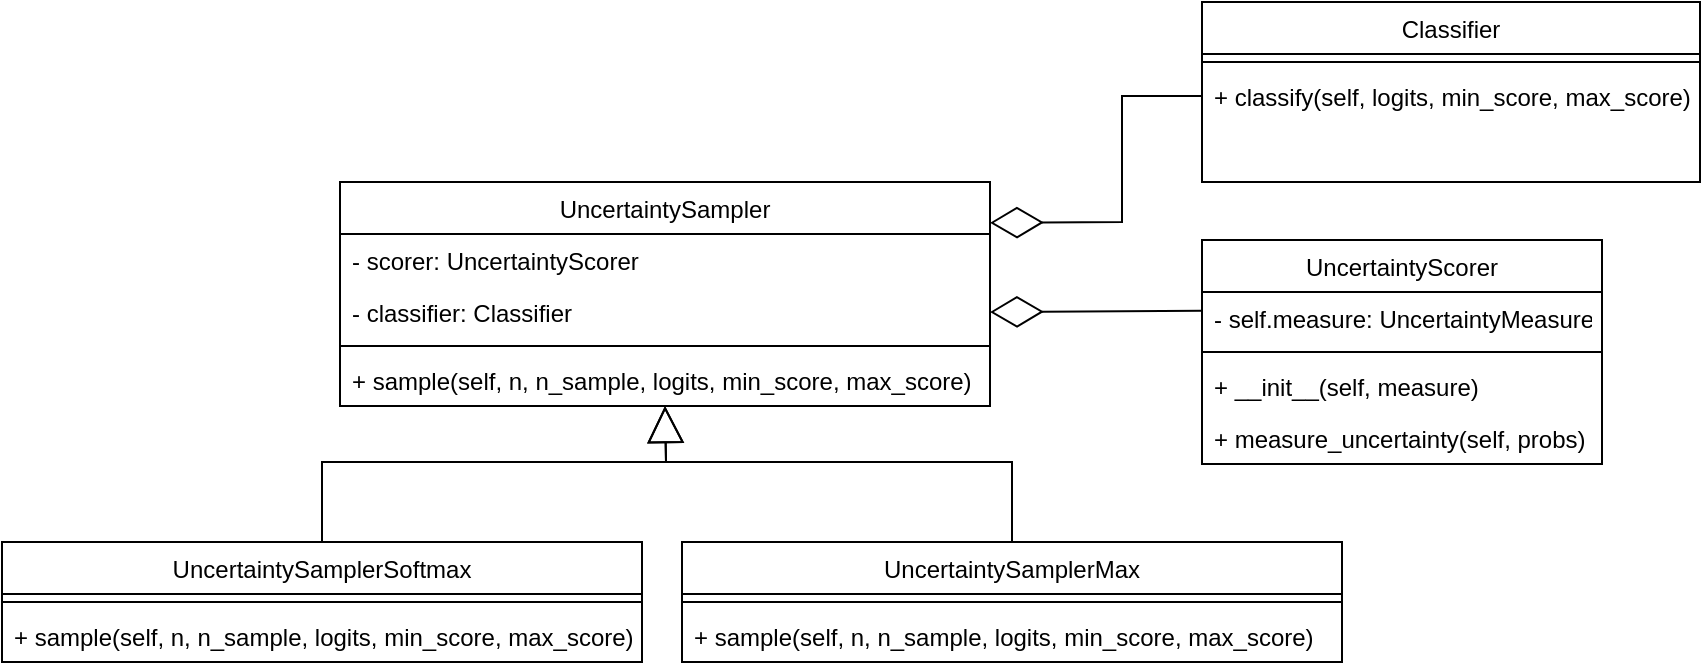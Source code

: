<mxfile version="17.4.0" type="device"><diagram id="Kb2TRbzfUoM1yezedvA0" name="Page-1"><mxGraphModel dx="1354" dy="1776" grid="1" gridSize="10" guides="1" tooltips="1" connect="1" arrows="1" fold="1" page="1" pageScale="1" pageWidth="850" pageHeight="350" math="0" shadow="0"><root><mxCell id="0"/><mxCell id="1" parent="0"/><mxCell id="wNRuW9zRqJz7kBr7FB2N-8" value="UncertaintySampler" style="swimlane;fontStyle=0;align=center;verticalAlign=top;childLayout=stackLayout;horizontal=1;startSize=26;horizontalStack=0;resizeParent=1;resizeLast=0;collapsible=1;marginBottom=0;rounded=0;shadow=0;strokeWidth=1;" vertex="1" parent="1"><mxGeometry x="170" y="-958" width="325" height="112" as="geometry"><mxRectangle x="550" y="140" width="160" height="26" as="alternateBounds"/></mxGeometry></mxCell><mxCell id="wNRuW9zRqJz7kBr7FB2N-9" value="- scorer: UncertaintyScorer" style="text;align=left;verticalAlign=top;spacingLeft=4;spacingRight=4;overflow=hidden;rotatable=0;points=[[0,0.5],[1,0.5]];portConstraint=eastwest;rounded=0;shadow=0;html=0;" vertex="1" parent="wNRuW9zRqJz7kBr7FB2N-8"><mxGeometry y="26" width="325" height="26" as="geometry"/></mxCell><mxCell id="wNRuW9zRqJz7kBr7FB2N-10" value="- classifier: Classifier" style="text;align=left;verticalAlign=top;spacingLeft=4;spacingRight=4;overflow=hidden;rotatable=0;points=[[0,0.5],[1,0.5]];portConstraint=eastwest;rounded=0;shadow=0;html=0;" vertex="1" parent="wNRuW9zRqJz7kBr7FB2N-8"><mxGeometry y="52" width="325" height="26" as="geometry"/></mxCell><mxCell id="wNRuW9zRqJz7kBr7FB2N-11" value="" style="line;html=1;strokeWidth=1;align=left;verticalAlign=middle;spacingTop=-1;spacingLeft=3;spacingRight=3;rotatable=0;labelPosition=right;points=[];portConstraint=eastwest;" vertex="1" parent="wNRuW9zRqJz7kBr7FB2N-8"><mxGeometry y="78" width="325" height="8" as="geometry"/></mxCell><mxCell id="wNRuW9zRqJz7kBr7FB2N-12" value="+ sample(self, n, n_sample, logits, min_score, max_score)&#10;" style="text;align=left;verticalAlign=top;spacingLeft=4;spacingRight=4;overflow=hidden;rotatable=0;points=[[0,0.5],[1,0.5]];portConstraint=eastwest;" vertex="1" parent="wNRuW9zRqJz7kBr7FB2N-8"><mxGeometry y="86" width="325" height="26" as="geometry"/></mxCell><mxCell id="wNRuW9zRqJz7kBr7FB2N-26" value="" style="endArrow=diamondThin;endFill=0;endSize=24;html=1;rounded=0;exitX=0.001;exitY=0.361;exitDx=0;exitDy=0;exitPerimeter=0;entryX=1;entryY=0.5;entryDx=0;entryDy=0;" edge="1" parent="1" source="wNRuW9zRqJz7kBr7FB2N-50" target="wNRuW9zRqJz7kBr7FB2N-10"><mxGeometry width="160" relative="1" as="geometry"><mxPoint x="356" y="-888.0" as="sourcePoint"/><mxPoint x="-304" y="-677" as="targetPoint"/><Array as="points"/></mxGeometry></mxCell><mxCell id="wNRuW9zRqJz7kBr7FB2N-34" value="UncertaintySamplerMax" style="swimlane;fontStyle=0;align=center;verticalAlign=top;childLayout=stackLayout;horizontal=1;startSize=26;horizontalStack=0;resizeParent=1;resizeLast=0;collapsible=1;marginBottom=0;rounded=0;shadow=0;strokeWidth=1;" vertex="1" parent="1"><mxGeometry x="341" y="-778" width="330" height="60" as="geometry"><mxRectangle x="550" y="140" width="160" height="26" as="alternateBounds"/></mxGeometry></mxCell><mxCell id="wNRuW9zRqJz7kBr7FB2N-36" value="" style="line;html=1;strokeWidth=1;align=left;verticalAlign=middle;spacingTop=-1;spacingLeft=3;spacingRight=3;rotatable=0;labelPosition=right;points=[];portConstraint=eastwest;" vertex="1" parent="wNRuW9zRqJz7kBr7FB2N-34"><mxGeometry y="26" width="330" height="8" as="geometry"/></mxCell><mxCell id="wNRuW9zRqJz7kBr7FB2N-56" value="+ sample(self, n, n_sample, logits, min_score, max_score)&#10;" style="text;align=left;verticalAlign=top;spacingLeft=4;spacingRight=4;overflow=hidden;rotatable=0;points=[[0,0.5],[1,0.5]];portConstraint=eastwest;" vertex="1" parent="wNRuW9zRqJz7kBr7FB2N-34"><mxGeometry y="34" width="330" height="26" as="geometry"/></mxCell><mxCell id="wNRuW9zRqJz7kBr7FB2N-38" value="UncertaintySamplerSoftmax" style="swimlane;fontStyle=0;align=center;verticalAlign=top;childLayout=stackLayout;horizontal=1;startSize=26;horizontalStack=0;resizeParent=1;resizeLast=0;collapsible=1;marginBottom=0;rounded=0;shadow=0;strokeWidth=1;" vertex="1" parent="1"><mxGeometry x="1" y="-778" width="320" height="60" as="geometry"><mxRectangle x="550" y="140" width="160" height="26" as="alternateBounds"/></mxGeometry></mxCell><mxCell id="wNRuW9zRqJz7kBr7FB2N-40" value="" style="line;html=1;strokeWidth=1;align=left;verticalAlign=middle;spacingTop=-1;spacingLeft=3;spacingRight=3;rotatable=0;labelPosition=right;points=[];portConstraint=eastwest;" vertex="1" parent="wNRuW9zRqJz7kBr7FB2N-38"><mxGeometry y="26" width="320" height="8" as="geometry"/></mxCell><mxCell id="wNRuW9zRqJz7kBr7FB2N-55" value="+ sample(self, n, n_sample, logits, min_score, max_score)&#10;" style="text;align=left;verticalAlign=top;spacingLeft=4;spacingRight=4;overflow=hidden;rotatable=0;points=[[0,0.5],[1,0.5]];portConstraint=eastwest;" vertex="1" parent="wNRuW9zRqJz7kBr7FB2N-38"><mxGeometry y="34" width="320" height="26" as="geometry"/></mxCell><mxCell id="wNRuW9zRqJz7kBr7FB2N-42" value="" style="endArrow=block;endSize=16;endFill=0;html=1;rounded=0;exitX=0.5;exitY=0;exitDx=0;exitDy=0;entryX=0.5;entryY=1;entryDx=0;entryDy=0;" edge="1" parent="1" source="wNRuW9zRqJz7kBr7FB2N-38" target="wNRuW9zRqJz7kBr7FB2N-8"><mxGeometry x="-0.625" y="3" width="160" relative="1" as="geometry"><mxPoint x="296" y="-760" as="sourcePoint"/><mxPoint x="106" y="-678" as="targetPoint"/><mxPoint as="offset"/><Array as="points"><mxPoint x="161" y="-818"/><mxPoint x="333" y="-818"/></Array></mxGeometry></mxCell><mxCell id="wNRuW9zRqJz7kBr7FB2N-43" value="" style="endArrow=block;endSize=16;endFill=0;html=1;rounded=0;exitX=0.5;exitY=0;exitDx=0;exitDy=0;entryX=0.5;entryY=1;entryDx=0;entryDy=0;" edge="1" parent="1" source="wNRuW9zRqJz7kBr7FB2N-34" target="wNRuW9zRqJz7kBr7FB2N-8"><mxGeometry x="-0.625" y="3" width="160" relative="1" as="geometry"><mxPoint x="296" y="-760" as="sourcePoint"/><mxPoint x="106" y="-678" as="targetPoint"/><mxPoint as="offset"/><Array as="points"><mxPoint x="506" y="-818"/><mxPoint x="333" y="-818"/></Array></mxGeometry></mxCell><mxCell id="wNRuW9zRqJz7kBr7FB2N-45" value="Classifier" style="swimlane;fontStyle=0;align=center;verticalAlign=top;childLayout=stackLayout;horizontal=1;startSize=26;horizontalStack=0;resizeParent=1;resizeLast=0;collapsible=1;marginBottom=0;rounded=0;shadow=0;strokeWidth=1;" vertex="1" parent="1"><mxGeometry x="601" y="-1048" width="249" height="90" as="geometry"><mxRectangle x="550" y="140" width="160" height="26" as="alternateBounds"/></mxGeometry></mxCell><mxCell id="wNRuW9zRqJz7kBr7FB2N-46" value="" style="line;html=1;strokeWidth=1;align=left;verticalAlign=middle;spacingTop=-1;spacingLeft=3;spacingRight=3;rotatable=0;labelPosition=right;points=[];portConstraint=eastwest;" vertex="1" parent="wNRuW9zRqJz7kBr7FB2N-45"><mxGeometry y="26" width="249" height="8" as="geometry"/></mxCell><mxCell id="wNRuW9zRqJz7kBr7FB2N-47" value="+ classify(self, logits, min_score, max_score)" style="text;align=left;verticalAlign=top;spacingLeft=4;spacingRight=4;overflow=hidden;rotatable=0;points=[[0,0.5],[1,0.5]];portConstraint=eastwest;" vertex="1" parent="wNRuW9zRqJz7kBr7FB2N-45"><mxGeometry y="34" width="249" height="26" as="geometry"/></mxCell><mxCell id="wNRuW9zRqJz7kBr7FB2N-48" value="" style="endArrow=diamondThin;endFill=0;endSize=24;html=1;rounded=0;exitX=0;exitY=0.5;exitDx=0;exitDy=0;entryX=1;entryY=0.182;entryDx=0;entryDy=0;entryPerimeter=0;" edge="1" parent="1" source="wNRuW9zRqJz7kBr7FB2N-47" target="wNRuW9zRqJz7kBr7FB2N-8"><mxGeometry width="160" relative="1" as="geometry"><mxPoint x="645.4" y="-888.202" as="sourcePoint"/><mxPoint x="376" y="-889.0" as="targetPoint"/><Array as="points"><mxPoint x="561" y="-1001"/><mxPoint x="561" y="-938"/></Array></mxGeometry></mxCell><mxCell id="wNRuW9zRqJz7kBr7FB2N-49" value="UncertaintyScorer" style="swimlane;fontStyle=0;align=center;verticalAlign=top;childLayout=stackLayout;horizontal=1;startSize=26;horizontalStack=0;resizeParent=1;resizeLast=0;collapsible=1;marginBottom=0;rounded=0;shadow=0;strokeWidth=1;" vertex="1" parent="1"><mxGeometry x="601" y="-929" width="200" height="112" as="geometry"><mxRectangle x="550" y="140" width="160" height="26" as="alternateBounds"/></mxGeometry></mxCell><mxCell id="wNRuW9zRqJz7kBr7FB2N-50" value="- self.measure: UncertaintyMeasure" style="text;align=left;verticalAlign=top;spacingLeft=4;spacingRight=4;overflow=hidden;rotatable=0;points=[[0,0.5],[1,0.5]];portConstraint=eastwest;rounded=0;shadow=0;html=0;" vertex="1" parent="wNRuW9zRqJz7kBr7FB2N-49"><mxGeometry y="26" width="200" height="26" as="geometry"/></mxCell><mxCell id="wNRuW9zRqJz7kBr7FB2N-51" value="" style="line;html=1;strokeWidth=1;align=left;verticalAlign=middle;spacingTop=-1;spacingLeft=3;spacingRight=3;rotatable=0;labelPosition=right;points=[];portConstraint=eastwest;" vertex="1" parent="wNRuW9zRqJz7kBr7FB2N-49"><mxGeometry y="52" width="200" height="8" as="geometry"/></mxCell><mxCell id="wNRuW9zRqJz7kBr7FB2N-52" value="+ __init__(self, measure)" style="text;align=left;verticalAlign=top;spacingLeft=4;spacingRight=4;overflow=hidden;rotatable=0;points=[[0,0.5],[1,0.5]];portConstraint=eastwest;" vertex="1" parent="wNRuW9zRqJz7kBr7FB2N-49"><mxGeometry y="60" width="200" height="26" as="geometry"/></mxCell><mxCell id="wNRuW9zRqJz7kBr7FB2N-53" value="+ measure_uncertainty(self, probs)" style="text;align=left;verticalAlign=top;spacingLeft=4;spacingRight=4;overflow=hidden;rotatable=0;points=[[0,0.5],[1,0.5]];portConstraint=eastwest;" vertex="1" parent="wNRuW9zRqJz7kBr7FB2N-49"><mxGeometry y="86" width="200" height="26" as="geometry"/></mxCell></root></mxGraphModel></diagram></mxfile>